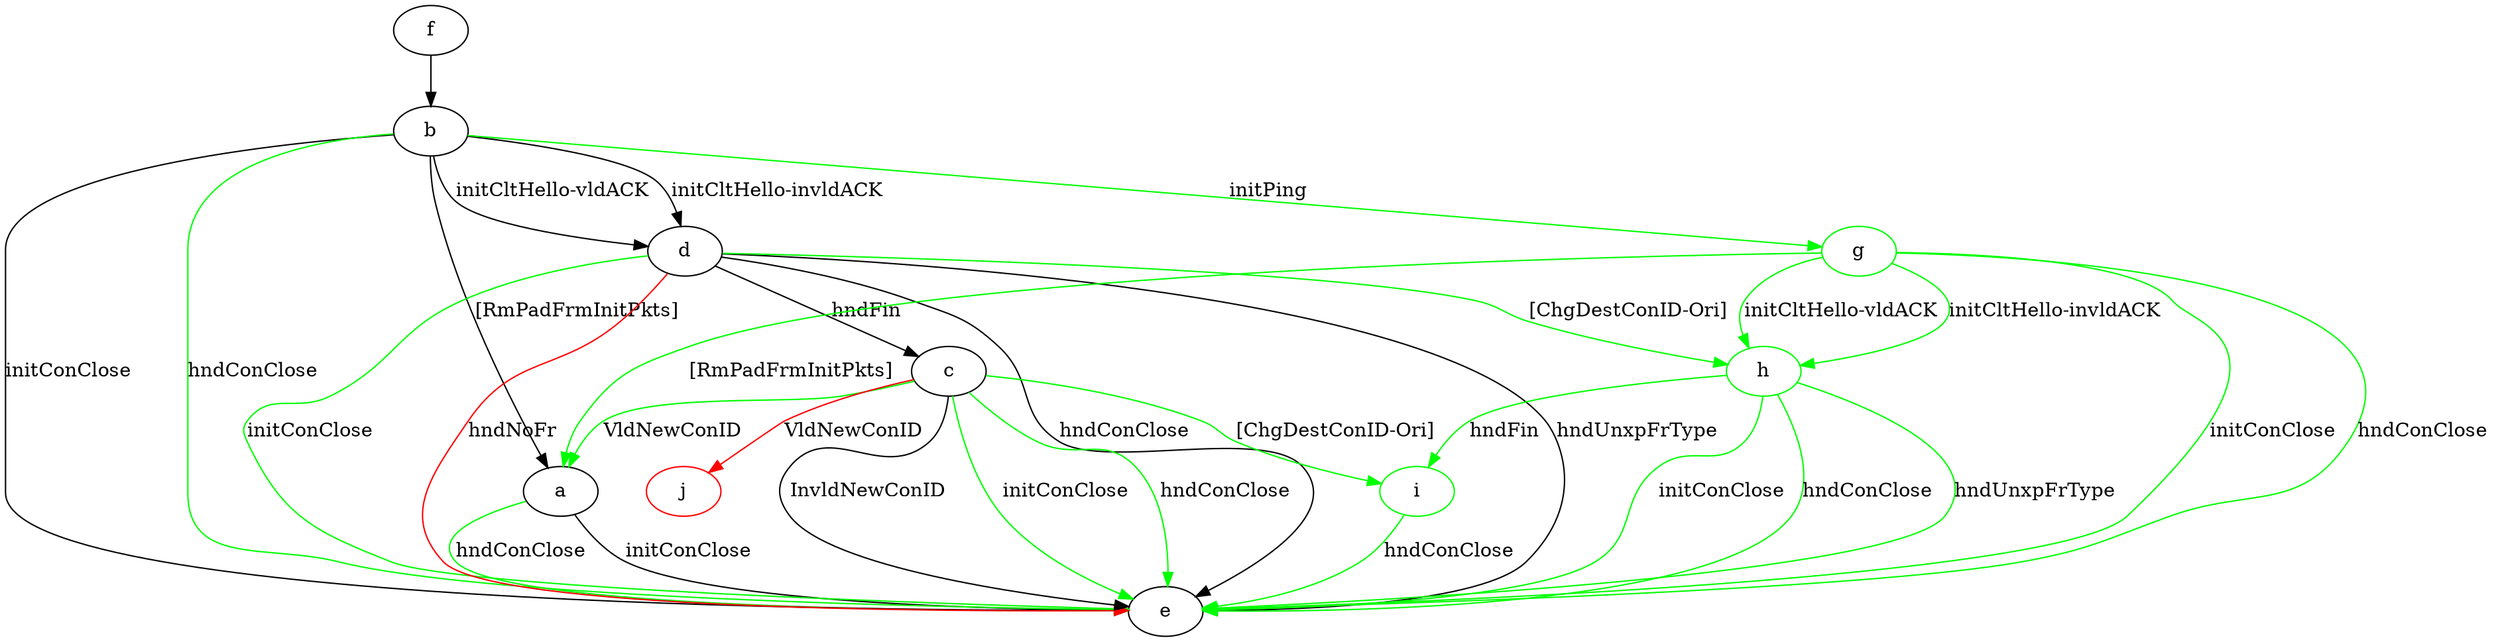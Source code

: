 digraph "" {
	a -> e	[key=0,
		label="initConClose "];
	a -> e	[key=1,
		color=green,
		label="hndConClose "];
	b -> a	[key=0,
		label="[RmPadFrmInitPkts] "];
	b -> d	[key=0,
		label="initCltHello-vldACK "];
	b -> d	[key=1,
		label="initCltHello-invldACK "];
	b -> e	[key=0,
		label="initConClose "];
	b -> e	[key=1,
		color=green,
		label="hndConClose "];
	g	[color=green];
	b -> g	[key=0,
		color=green,
		label="initPing "];
	c -> a	[key=0,
		color=green,
		label="VldNewConID "];
	c -> e	[key=0,
		label="InvldNewConID "];
	c -> e	[key=1,
		color=green,
		label="initConClose "];
	c -> e	[key=2,
		color=green,
		label="hndConClose "];
	i	[color=green];
	c -> i	[key=0,
		color=green,
		label="[ChgDestConID-Ori] "];
	j	[color=red];
	c -> j	[key=0,
		color=red,
		label="VldNewConID "];
	d -> c	[key=0,
		label="hndFin "];
	d -> e	[key=0,
		label="hndConClose "];
	d -> e	[key=1,
		label="hndUnxpFrType "];
	d -> e	[key=2,
		color=green,
		label="initConClose "];
	d -> e	[key=3,
		color=red,
		label="hndNoFr "];
	h	[color=green];
	d -> h	[key=0,
		color=green,
		label="[ChgDestConID-Ori] "];
	f -> b	[key=0];
	g -> a	[key=0,
		color=green,
		label="[RmPadFrmInitPkts] "];
	g -> e	[key=0,
		color=green,
		label="initConClose "];
	g -> e	[key=1,
		color=green,
		label="hndConClose "];
	g -> h	[key=0,
		color=green,
		label="initCltHello-vldACK "];
	g -> h	[key=1,
		color=green,
		label="initCltHello-invldACK "];
	h -> e	[key=0,
		color=green,
		label="initConClose "];
	h -> e	[key=1,
		color=green,
		label="hndConClose "];
	h -> e	[key=2,
		color=green,
		label="hndUnxpFrType "];
	h -> i	[key=0,
		color=green,
		label="hndFin "];
	i -> e	[key=0,
		color=green,
		label="hndConClose "];
}
